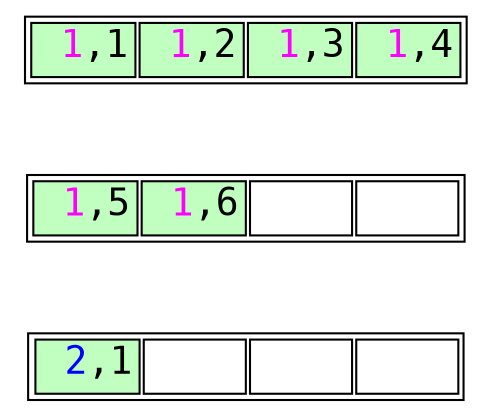 // Example B-Tree graph
//
// Breadth-first order
//
// Start from root, go left to right
//
// Workflow:
//
// $ dot -T svg btree.dot -o btree.svg;

digraph nbtree {
graph [fontname = "monospace"];
node [shape = none,height=.1,fontname = "monospace",fontsize=18];
// Level 0 (leaf level)
leafnode_2[ label=<<table>
                    <tr>
                        <td bgcolor='darkseagreen1' port="t2"> <font color="magenta">1</font>,1</td>
                        <td bgcolor='darkseagreen1' port="t3"> <font color="magenta">1</font>,2</td>
                        <td bgcolor='darkseagreen1' port="t4"> <font color="magenta">1</font>,3</td>
                        <td bgcolor='darkseagreen1' port="t4"> <font color="magenta">1</font>,4</td>
                    </tr>
                </table>
               >
        ];
edge[style=invis];
"leafnode_2" -> "leafnode_3"
leafnode_3[ label=<<table>
                    <tr>
                        <td bgcolor='darkseagreen1' port="t4"> <font color="magenta">1</font>,5</td>
                        <td bgcolor='darkseagreen1' port="t4"> <font color="magenta">1</font>,6</td>
                        <td bgcolor='white' port="t3">    </td>
                        <td bgcolor='white' port="t3">    </td>
                    </tr>
                </table>
               >
        ];
edge[style=invis];
"leafnode_3" -> "leafnode_4"
leafnode_4[ label=<<table>
                    <tr>
                        <td bgcolor='darkseagreen1' port="t4"> <font color="blue">2</font>,1</td>
                        <td bgcolor='white' port="t3">    </td>
                        <td bgcolor='white' port="t3">    </td>
                        <td bgcolor='white' port="t3">    </td>
                    </tr>
                </table>
               >
        ];
//Force alignment from root to internal to leaf levels:
//edge[style=invis];
//"rootnode":d1 -> "leafnode_2":t2
}
